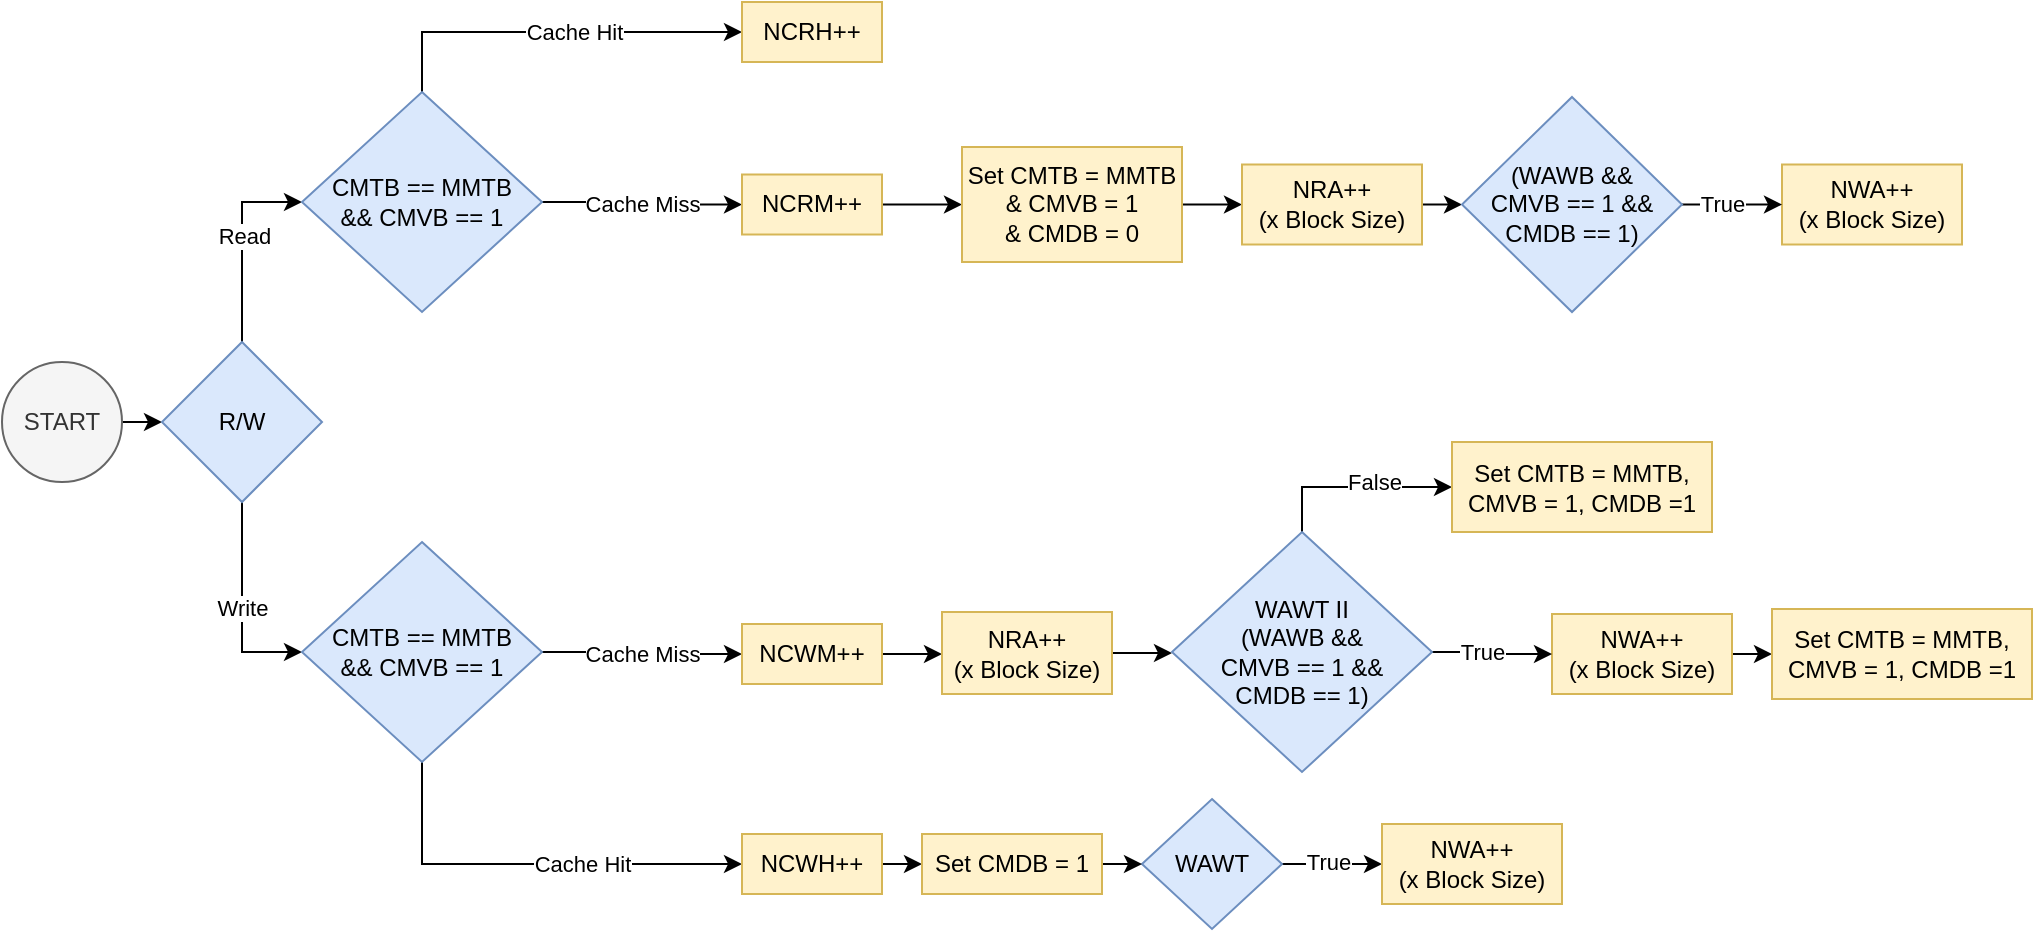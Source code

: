 <mxfile version="20.8.19" type="device"><diagram name="Strona-1" id="ZnTU7vXEcsPkjx7nEPIn"><mxGraphModel dx="934" dy="515" grid="1" gridSize="10" guides="1" tooltips="1" connect="1" arrows="1" fold="1" page="1" pageScale="1" pageWidth="1100" pageHeight="500" math="0" shadow="0"><root><mxCell id="0"/><mxCell id="1" parent="0"/><mxCell id="spmUwREuKhY9oK6ZbiST-4" style="edgeStyle=orthogonalEdgeStyle;rounded=0;orthogonalLoop=1;jettySize=auto;html=1;exitX=1;exitY=0.5;exitDx=0;exitDy=0;entryX=0;entryY=0.5;entryDx=0;entryDy=0;" edge="1" parent="1" source="spmUwREuKhY9oK6ZbiST-1" target="spmUwREuKhY9oK6ZbiST-2"><mxGeometry relative="1" as="geometry"/></mxCell><mxCell id="spmUwREuKhY9oK6ZbiST-1" value="START" style="ellipse;whiteSpace=wrap;html=1;fillColor=#f5f5f5;fontColor=#333333;strokeColor=#666666;" vertex="1" parent="1"><mxGeometry x="10" y="190" width="60" height="60" as="geometry"/></mxCell><mxCell id="spmUwREuKhY9oK6ZbiST-8" style="edgeStyle=orthogonalEdgeStyle;rounded=0;orthogonalLoop=1;jettySize=auto;html=1;exitX=0.5;exitY=0;exitDx=0;exitDy=0;entryX=0;entryY=0.5;entryDx=0;entryDy=0;" edge="1" parent="1" source="spmUwREuKhY9oK6ZbiST-2" target="spmUwREuKhY9oK6ZbiST-5"><mxGeometry relative="1" as="geometry"/></mxCell><mxCell id="spmUwREuKhY9oK6ZbiST-10" value="Read" style="edgeLabel;html=1;align=center;verticalAlign=middle;resizable=0;points=[];" vertex="1" connectable="0" parent="spmUwREuKhY9oK6ZbiST-8"><mxGeometry x="0.06" y="-1" relative="1" as="geometry"><mxPoint as="offset"/></mxGeometry></mxCell><mxCell id="spmUwREuKhY9oK6ZbiST-9" value="Write" style="edgeStyle=orthogonalEdgeStyle;rounded=0;orthogonalLoop=1;jettySize=auto;html=1;exitX=0.5;exitY=1;exitDx=0;exitDy=0;entryX=0;entryY=0.5;entryDx=0;entryDy=0;" edge="1" parent="1" source="spmUwREuKhY9oK6ZbiST-2" target="spmUwREuKhY9oK6ZbiST-7"><mxGeometry relative="1" as="geometry"><mxPoint x="160" y="390" as="targetPoint"/></mxGeometry></mxCell><mxCell id="spmUwREuKhY9oK6ZbiST-2" value="R/W" style="rhombus;whiteSpace=wrap;html=1;fillColor=#dae8fc;strokeColor=#6c8ebf;" vertex="1" parent="1"><mxGeometry x="90" y="180" width="80" height="80" as="geometry"/></mxCell><mxCell id="spmUwREuKhY9oK6ZbiST-15" style="edgeStyle=orthogonalEdgeStyle;rounded=0;orthogonalLoop=1;jettySize=auto;html=1;exitX=0.5;exitY=0;exitDx=0;exitDy=0;entryX=0;entryY=0.5;entryDx=0;entryDy=0;" edge="1" parent="1" source="spmUwREuKhY9oK6ZbiST-5" target="spmUwREuKhY9oK6ZbiST-11"><mxGeometry relative="1" as="geometry"/></mxCell><mxCell id="spmUwREuKhY9oK6ZbiST-16" value="Cache Hit" style="edgeLabel;html=1;align=center;verticalAlign=middle;resizable=0;points=[];" vertex="1" connectable="0" parent="spmUwREuKhY9oK6ZbiST-15"><mxGeometry x="-0.076" y="-1" relative="1" as="geometry"><mxPoint x="18" y="-1" as="offset"/></mxGeometry></mxCell><mxCell id="spmUwREuKhY9oK6ZbiST-19" value="Cache Miss" style="edgeStyle=orthogonalEdgeStyle;rounded=0;orthogonalLoop=1;jettySize=auto;html=1;exitX=1;exitY=0.5;exitDx=0;exitDy=0;entryX=0;entryY=0.5;entryDx=0;entryDy=0;" edge="1" parent="1" source="spmUwREuKhY9oK6ZbiST-5" target="spmUwREuKhY9oK6ZbiST-17"><mxGeometry relative="1" as="geometry"/></mxCell><mxCell id="spmUwREuKhY9oK6ZbiST-5" value="CMTB == MMTB&lt;br&gt;&amp;amp;&amp;amp; CMVB == 1" style="rhombus;whiteSpace=wrap;html=1;fillColor=#dae8fc;strokeColor=#6c8ebf;" vertex="1" parent="1"><mxGeometry x="160" y="55" width="120" height="110" as="geometry"/></mxCell><mxCell id="spmUwREuKhY9oK6ZbiST-14" value="Cache Hit" style="edgeStyle=orthogonalEdgeStyle;rounded=0;orthogonalLoop=1;jettySize=auto;html=1;exitX=0.5;exitY=1;exitDx=0;exitDy=0;entryX=0;entryY=0.5;entryDx=0;entryDy=0;" edge="1" parent="1" source="spmUwREuKhY9oK6ZbiST-7" target="spmUwREuKhY9oK6ZbiST-12"><mxGeometry x="0.238" relative="1" as="geometry"><mxPoint x="270" y="406" as="targetPoint"/><mxPoint as="offset"/></mxGeometry></mxCell><mxCell id="spmUwREuKhY9oK6ZbiST-20" value="Cache Miss" style="edgeStyle=orthogonalEdgeStyle;rounded=0;orthogonalLoop=1;jettySize=auto;html=1;exitX=1;exitY=0.5;exitDx=0;exitDy=0;entryX=0;entryY=0.5;entryDx=0;entryDy=0;" edge="1" parent="1" source="spmUwREuKhY9oK6ZbiST-7" target="spmUwREuKhY9oK6ZbiST-18"><mxGeometry relative="1" as="geometry"/></mxCell><mxCell id="spmUwREuKhY9oK6ZbiST-7" value="CMTB == MMTB&lt;br style=&quot;border-color: var(--border-color);&quot;&gt;&amp;amp;&amp;amp; CMVB == 1" style="rhombus;whiteSpace=wrap;html=1;fillColor=#dae8fc;strokeColor=#6c8ebf;" vertex="1" parent="1"><mxGeometry x="160" y="280" width="120" height="110" as="geometry"/></mxCell><mxCell id="spmUwREuKhY9oK6ZbiST-11" value="NCRH++" style="rounded=0;whiteSpace=wrap;html=1;fillColor=#fff2cc;strokeColor=#d6b656;" vertex="1" parent="1"><mxGeometry x="380" y="10" width="70" height="30" as="geometry"/></mxCell><mxCell id="spmUwREuKhY9oK6ZbiST-55" style="edgeStyle=orthogonalEdgeStyle;rounded=0;orthogonalLoop=1;jettySize=auto;html=1;exitX=1;exitY=0.5;exitDx=0;exitDy=0;entryX=0;entryY=0.5;entryDx=0;entryDy=0;" edge="1" parent="1" source="spmUwREuKhY9oK6ZbiST-12" target="spmUwREuKhY9oK6ZbiST-54"><mxGeometry relative="1" as="geometry"/></mxCell><mxCell id="spmUwREuKhY9oK6ZbiST-12" value="NCWH++" style="rounded=0;whiteSpace=wrap;html=1;fillColor=#fff2cc;strokeColor=#d6b656;" vertex="1" parent="1"><mxGeometry x="380" y="426" width="70" height="30" as="geometry"/></mxCell><mxCell id="spmUwREuKhY9oK6ZbiST-23" style="edgeStyle=orthogonalEdgeStyle;rounded=0;orthogonalLoop=1;jettySize=auto;html=1;exitX=1;exitY=0.5;exitDx=0;exitDy=0;entryX=0;entryY=0.5;entryDx=0;entryDy=0;" edge="1" parent="1" source="spmUwREuKhY9oK6ZbiST-17" target="spmUwREuKhY9oK6ZbiST-21"><mxGeometry relative="1" as="geometry"/></mxCell><mxCell id="spmUwREuKhY9oK6ZbiST-17" value="NCRM++" style="rounded=0;whiteSpace=wrap;html=1;fillColor=#fff2cc;strokeColor=#d6b656;" vertex="1" parent="1"><mxGeometry x="380" y="96.25" width="70" height="30" as="geometry"/></mxCell><mxCell id="spmUwREuKhY9oK6ZbiST-65" style="edgeStyle=orthogonalEdgeStyle;rounded=0;orthogonalLoop=1;jettySize=auto;html=1;exitX=1;exitY=0.5;exitDx=0;exitDy=0;entryX=0;entryY=0.5;entryDx=0;entryDy=0;" edge="1" parent="1" source="spmUwREuKhY9oK6ZbiST-18" target="spmUwREuKhY9oK6ZbiST-27"><mxGeometry relative="1" as="geometry"/></mxCell><mxCell id="spmUwREuKhY9oK6ZbiST-18" value="NCWM++" style="rounded=0;whiteSpace=wrap;html=1;fillColor=#fff2cc;strokeColor=#d6b656;" vertex="1" parent="1"><mxGeometry x="380" y="321" width="70" height="30" as="geometry"/></mxCell><mxCell id="spmUwREuKhY9oK6ZbiST-24" style="edgeStyle=orthogonalEdgeStyle;rounded=0;orthogonalLoop=1;jettySize=auto;html=1;exitX=1;exitY=0.5;exitDx=0;exitDy=0;entryX=0;entryY=0.5;entryDx=0;entryDy=0;" edge="1" parent="1" source="spmUwREuKhY9oK6ZbiST-21" target="spmUwREuKhY9oK6ZbiST-22"><mxGeometry relative="1" as="geometry"/></mxCell><mxCell id="spmUwREuKhY9oK6ZbiST-21" value="Set CMTB = MMTB &amp;amp; CMVB = 1&lt;br&gt;&amp;amp; CMDB = 0" style="rounded=0;whiteSpace=wrap;html=1;fillColor=#fff2cc;strokeColor=#d6b656;" vertex="1" parent="1"><mxGeometry x="490" y="82.5" width="110" height="57.5" as="geometry"/></mxCell><mxCell id="spmUwREuKhY9oK6ZbiST-64" style="edgeStyle=orthogonalEdgeStyle;rounded=0;orthogonalLoop=1;jettySize=auto;html=1;exitX=1;exitY=0.5;exitDx=0;exitDy=0;entryX=0;entryY=0.5;entryDx=0;entryDy=0;" edge="1" parent="1" source="spmUwREuKhY9oK6ZbiST-22" target="spmUwREuKhY9oK6ZbiST-46"><mxGeometry relative="1" as="geometry"/></mxCell><mxCell id="spmUwREuKhY9oK6ZbiST-22" value="NRA++&lt;br&gt;(x Block Size)" style="rounded=0;whiteSpace=wrap;html=1;fillColor=#fff2cc;strokeColor=#d6b656;" vertex="1" parent="1"><mxGeometry x="630" y="91.25" width="90" height="40" as="geometry"/></mxCell><mxCell id="spmUwREuKhY9oK6ZbiST-31" style="edgeStyle=orthogonalEdgeStyle;rounded=0;orthogonalLoop=1;jettySize=auto;html=1;exitX=1;exitY=0.5;exitDx=0;exitDy=0;entryX=0;entryY=0.5;entryDx=0;entryDy=0;" edge="1" parent="1" source="spmUwREuKhY9oK6ZbiST-27" target="spmUwREuKhY9oK6ZbiST-30"><mxGeometry relative="1" as="geometry"/></mxCell><mxCell id="spmUwREuKhY9oK6ZbiST-27" value="NRA++&lt;br&gt;(x Block Size)" style="rounded=0;whiteSpace=wrap;html=1;fillColor=#fff2cc;strokeColor=#d6b656;" vertex="1" parent="1"><mxGeometry x="480" y="315" width="85" height="41" as="geometry"/></mxCell><mxCell id="spmUwREuKhY9oK6ZbiST-63" style="edgeStyle=orthogonalEdgeStyle;rounded=0;orthogonalLoop=1;jettySize=auto;html=1;exitX=1;exitY=0.5;exitDx=0;exitDy=0;entryX=0;entryY=0.5;entryDx=0;entryDy=0;" edge="1" parent="1" source="spmUwREuKhY9oK6ZbiST-28" target="spmUwREuKhY9oK6ZbiST-62"><mxGeometry relative="1" as="geometry"/></mxCell><mxCell id="spmUwREuKhY9oK6ZbiST-28" value="NWA++&lt;br&gt;(x Block Size)" style="rounded=0;whiteSpace=wrap;html=1;fillColor=#fff2cc;strokeColor=#d6b656;" vertex="1" parent="1"><mxGeometry x="785" y="316" width="90" height="40" as="geometry"/></mxCell><mxCell id="spmUwREuKhY9oK6ZbiST-32" value="True" style="edgeStyle=orthogonalEdgeStyle;rounded=0;orthogonalLoop=1;jettySize=auto;html=1;exitX=1;exitY=0.5;exitDx=0;exitDy=0;entryX=0;entryY=0.5;entryDx=0;entryDy=0;" edge="1" parent="1" source="spmUwREuKhY9oK6ZbiST-30" target="spmUwREuKhY9oK6ZbiST-28"><mxGeometry x="-0.2" relative="1" as="geometry"><mxPoint as="offset"/></mxGeometry></mxCell><mxCell id="spmUwREuKhY9oK6ZbiST-35" value="False" style="edgeStyle=orthogonalEdgeStyle;rounded=0;orthogonalLoop=1;jettySize=auto;html=1;exitX=0.5;exitY=0;exitDx=0;exitDy=0;entryX=0;entryY=0.5;entryDx=0;entryDy=0;" edge="1" parent="1" source="spmUwREuKhY9oK6ZbiST-30" target="spmUwREuKhY9oK6ZbiST-59"><mxGeometry x="0.204" y="3" relative="1" as="geometry"><mxPoint x="785" y="241" as="targetPoint"/><mxPoint as="offset"/></mxGeometry></mxCell><mxCell id="spmUwREuKhY9oK6ZbiST-30" value="WAWT II&lt;br&gt;(WAWB &amp;amp;&amp;amp;&lt;br style=&quot;border-color: var(--border-color);&quot;&gt;CMVB == 1 &amp;amp;&amp;amp;&lt;br style=&quot;border-color: var(--border-color);&quot;&gt;CMDB&amp;nbsp;== 1)" style="rhombus;whiteSpace=wrap;html=1;fillColor=#dae8fc;strokeColor=#6c8ebf;" vertex="1" parent="1"><mxGeometry x="595" y="275" width="130" height="120" as="geometry"/></mxCell><mxCell id="spmUwREuKhY9oK6ZbiST-57" value="True" style="edgeStyle=orthogonalEdgeStyle;rounded=0;orthogonalLoop=1;jettySize=auto;html=1;exitX=1;exitY=0.5;exitDx=0;exitDy=0;entryX=0;entryY=0.5;entryDx=0;entryDy=0;" edge="1" parent="1" source="spmUwREuKhY9oK6ZbiST-37" target="spmUwREuKhY9oK6ZbiST-39"><mxGeometry x="-0.091" y="1" relative="1" as="geometry"><mxPoint as="offset"/></mxGeometry></mxCell><mxCell id="spmUwREuKhY9oK6ZbiST-37" value="WAWT" style="rhombus;whiteSpace=wrap;html=1;fillColor=#dae8fc;strokeColor=#6c8ebf;" vertex="1" parent="1"><mxGeometry x="580" y="408.5" width="70" height="65" as="geometry"/></mxCell><mxCell id="spmUwREuKhY9oK6ZbiST-39" value="NWA++&lt;br&gt;(x Block Size)" style="rounded=0;whiteSpace=wrap;html=1;fillColor=#fff2cc;strokeColor=#d6b656;" vertex="1" parent="1"><mxGeometry x="700" y="421" width="90" height="40" as="geometry"/></mxCell><mxCell id="spmUwREuKhY9oK6ZbiST-44" value="NWA++&lt;br&gt;(x Block Size)" style="rounded=0;whiteSpace=wrap;html=1;fillColor=#fff2cc;strokeColor=#d6b656;" vertex="1" parent="1"><mxGeometry x="900" y="91.25" width="90" height="40" as="geometry"/></mxCell><mxCell id="spmUwREuKhY9oK6ZbiST-45" value="True" style="edgeStyle=orthogonalEdgeStyle;rounded=0;orthogonalLoop=1;jettySize=auto;html=1;exitX=1;exitY=0.5;exitDx=0;exitDy=0;entryX=0;entryY=0.5;entryDx=0;entryDy=0;" edge="1" parent="1" source="spmUwREuKhY9oK6ZbiST-46" target="spmUwREuKhY9oK6ZbiST-44"><mxGeometry x="-0.2" relative="1" as="geometry"><mxPoint as="offset"/></mxGeometry></mxCell><mxCell id="spmUwREuKhY9oK6ZbiST-46" value="(WAWB &amp;amp;&amp;amp;&lt;br&gt;CMVB == 1 &amp;amp;&amp;amp;&lt;br&gt;CMDB&amp;nbsp;== 1)" style="rhombus;whiteSpace=wrap;html=1;fillColor=#dae8fc;strokeColor=#6c8ebf;" vertex="1" parent="1"><mxGeometry x="740" y="57.5" width="110" height="107.5" as="geometry"/></mxCell><mxCell id="spmUwREuKhY9oK6ZbiST-56" style="edgeStyle=orthogonalEdgeStyle;rounded=0;orthogonalLoop=1;jettySize=auto;html=1;exitX=1;exitY=0.5;exitDx=0;exitDy=0;entryX=0;entryY=0.5;entryDx=0;entryDy=0;" edge="1" parent="1" source="spmUwREuKhY9oK6ZbiST-54" target="spmUwREuKhY9oK6ZbiST-37"><mxGeometry relative="1" as="geometry"/></mxCell><mxCell id="spmUwREuKhY9oK6ZbiST-54" value="Set CMDB = 1" style="rounded=0;whiteSpace=wrap;html=1;fillColor=#fff2cc;strokeColor=#d6b656;" vertex="1" parent="1"><mxGeometry x="470" y="426" width="90" height="30" as="geometry"/></mxCell><mxCell id="spmUwREuKhY9oK6ZbiST-58" style="edgeStyle=orthogonalEdgeStyle;rounded=0;orthogonalLoop=1;jettySize=auto;html=1;exitX=0.5;exitY=1;exitDx=0;exitDy=0;" edge="1" parent="1" source="spmUwREuKhY9oK6ZbiST-12" target="spmUwREuKhY9oK6ZbiST-12"><mxGeometry relative="1" as="geometry"/></mxCell><mxCell id="spmUwREuKhY9oK6ZbiST-59" value="Set CMTB = MMTB, CMVB = 1, CMDB =1" style="rounded=0;whiteSpace=wrap;html=1;fillColor=#fff2cc;strokeColor=#d6b656;" vertex="1" parent="1"><mxGeometry x="735" y="230" width="130" height="45" as="geometry"/></mxCell><mxCell id="spmUwREuKhY9oK6ZbiST-62" value="Set CMTB = MMTB, CMVB = 1, CMDB =1" style="rounded=0;whiteSpace=wrap;html=1;fillColor=#fff2cc;strokeColor=#d6b656;" vertex="1" parent="1"><mxGeometry x="895" y="313.5" width="130" height="45" as="geometry"/></mxCell></root></mxGraphModel></diagram></mxfile>